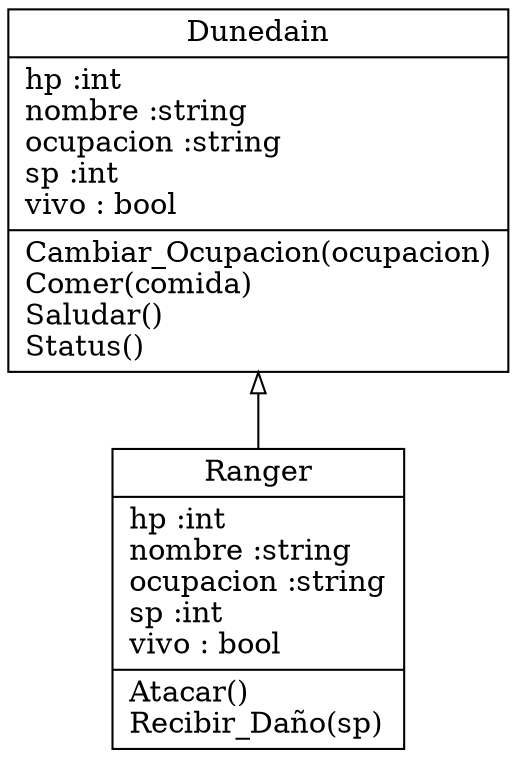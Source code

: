 digraph "classes" {
charset="utf-8"
rankdir=BT
"0" [label="{Dunedain|hp :int\lnombre :string\locupacion :string\lsp :int\lvivo : bool\l|Cambiar_Ocupacion(ocupacion)\lComer(comida)\lSaludar()\lStatus()\l}", shape="record"];
"1" [label="{Ranger|hp :int\lnombre :string\locupacion :string\lsp :int\lvivo : bool\l|Atacar()\lRecibir_Daño(sp)\l}", shape="record"];
"1" -> "0" [arrowhead="empty", arrowtail="none"];
}
